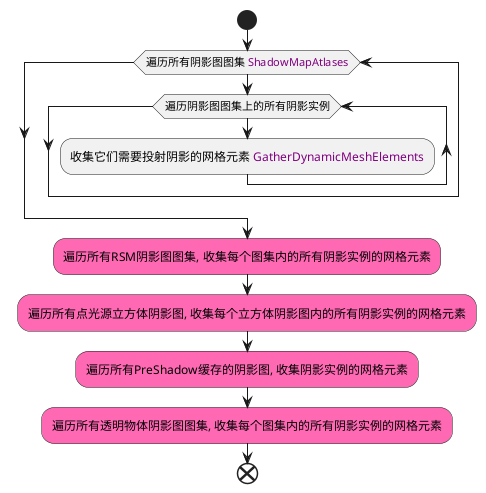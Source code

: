 @startuml GatherShadowDynamicMeshElements
start
    while(遍历所有阴影图图集 <color:#800080>ShadowMapAtlases</color>)
        while(遍历阴影图图集上的所有阴影实例)
            :收集它们需要投射阴影的网格元素 <color:#800080>GatherDynamicMeshElements</color>;
        endwhile
    endwhile

#HotPink:遍历所有RSM阴影图图集, 收集每个图集内的所有阴影实例的网格元素;
#HotPink:遍历所有点光源立方体阴影图, 收集每个立方体阴影图内的所有阴影实例的网格元素;
#HotPink:遍历所有PreShadow缓存的阴影图, 收集阴影实例的网格元素;
#HotPink:遍历所有透明物体阴影图图集, 收集每个图集内的所有阴影实例的网格元素;
end
@enduml 